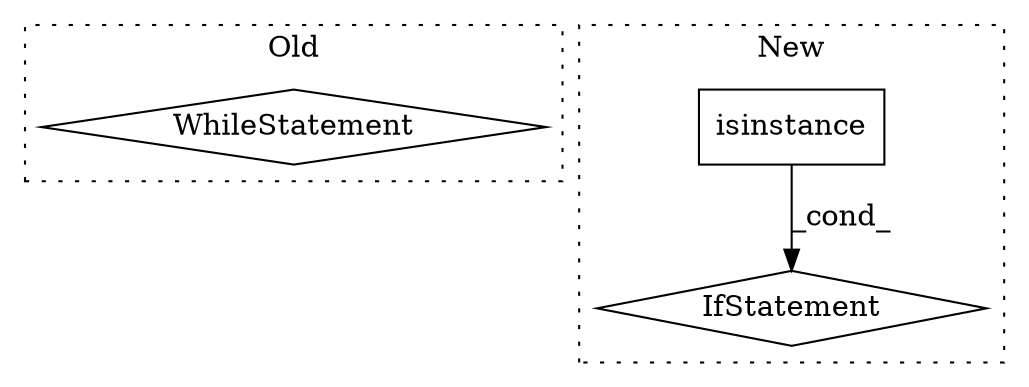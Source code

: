 digraph G {
subgraph cluster0 {
1 [label="WhileStatement" a="61" s="5758,5800" l="7,2" shape="diamond"];
label = "Old";
style="dotted";
}
subgraph cluster1 {
2 [label="isinstance" a="32" s="5834,5864" l="11,1" shape="box"];
3 [label="IfStatement" a="25" s="5830,5865" l="4,2" shape="diamond"];
label = "New";
style="dotted";
}
2 -> 3 [label="_cond_"];
}